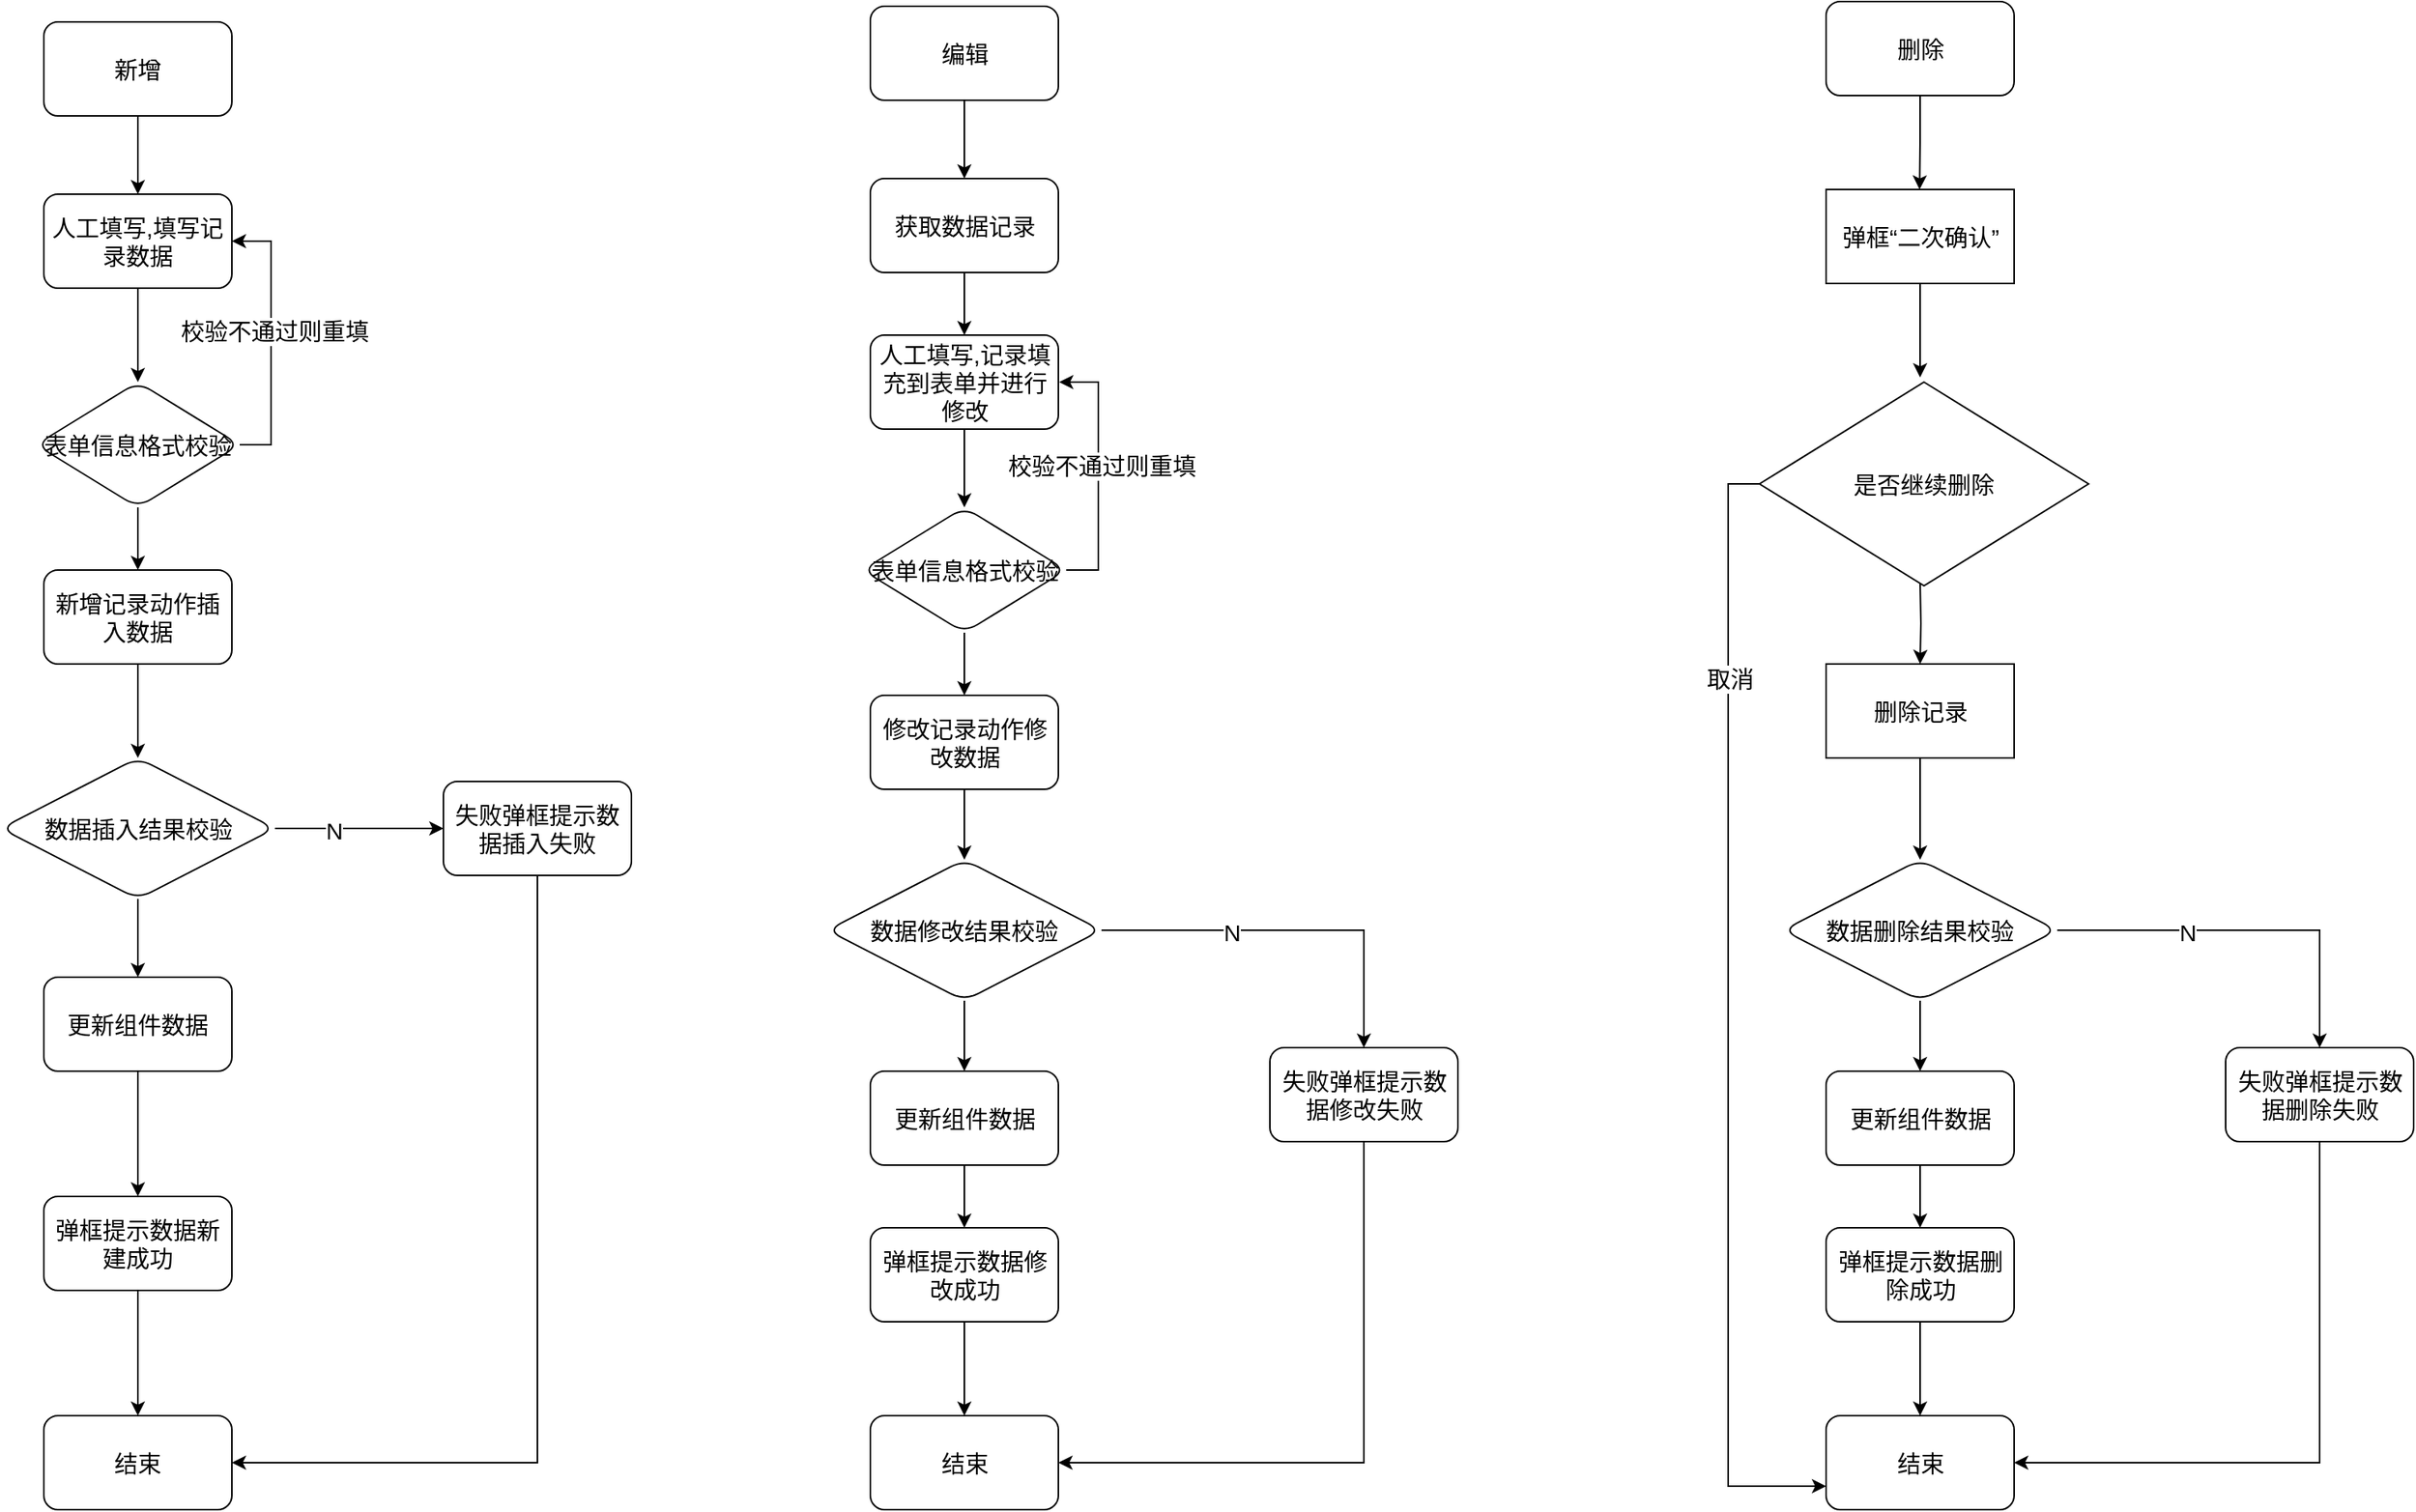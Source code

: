 <mxfile version="15.2.9" type="github">
  <diagram id="r2ST4qT8B5xv6jexlV2r" name="Page-1">
    <mxGraphModel dx="1783" dy="1053" grid="1" gridSize="10" guides="1" tooltips="1" connect="1" arrows="1" fold="1" page="1" pageScale="1" pageWidth="1654" pageHeight="2336" math="0" shadow="0">
      <root>
        <mxCell id="0" />
        <mxCell id="1" parent="0" />
        <mxCell id="i0WdFly-MCmuJcqnyeuZ-4" value="" style="edgeStyle=orthogonalEdgeStyle;rounded=0;orthogonalLoop=1;jettySize=auto;html=1;fontSize=15;" edge="1" parent="1" source="i0WdFly-MCmuJcqnyeuZ-2" target="i0WdFly-MCmuJcqnyeuZ-3">
          <mxGeometry relative="1" as="geometry" />
        </mxCell>
        <mxCell id="i0WdFly-MCmuJcqnyeuZ-2" value="新增" style="rounded=1;whiteSpace=wrap;html=1;fontSize=15;" vertex="1" parent="1">
          <mxGeometry x="70" y="50" width="120" height="60" as="geometry" />
        </mxCell>
        <mxCell id="i0WdFly-MCmuJcqnyeuZ-6" value="" style="edgeStyle=orthogonalEdgeStyle;rounded=0;orthogonalLoop=1;jettySize=auto;html=1;fontSize=15;" edge="1" parent="1" source="i0WdFly-MCmuJcqnyeuZ-3" target="i0WdFly-MCmuJcqnyeuZ-5">
          <mxGeometry relative="1" as="geometry" />
        </mxCell>
        <mxCell id="i0WdFly-MCmuJcqnyeuZ-3" value="人工填写,填写记录数据" style="whiteSpace=wrap;html=1;rounded=1;fontSize=15;" vertex="1" parent="1">
          <mxGeometry x="70" y="160" width="120" height="60" as="geometry" />
        </mxCell>
        <mxCell id="i0WdFly-MCmuJcqnyeuZ-7" style="edgeStyle=orthogonalEdgeStyle;rounded=0;orthogonalLoop=1;jettySize=auto;html=1;exitX=1;exitY=0.5;exitDx=0;exitDy=0;fontSize=15;" edge="1" parent="1" source="i0WdFly-MCmuJcqnyeuZ-5">
          <mxGeometry relative="1" as="geometry">
            <mxPoint x="190" y="190" as="targetPoint" />
            <Array as="points">
              <mxPoint x="215" y="320" />
              <mxPoint x="215" y="190" />
            </Array>
          </mxGeometry>
        </mxCell>
        <mxCell id="i0WdFly-MCmuJcqnyeuZ-8" value="校验不通过则重填" style="edgeLabel;html=1;align=center;verticalAlign=middle;resizable=0;points=[];fontSize=15;" vertex="1" connectable="0" parent="i0WdFly-MCmuJcqnyeuZ-7">
          <mxGeometry x="0.061" y="-2" relative="1" as="geometry">
            <mxPoint as="offset" />
          </mxGeometry>
        </mxCell>
        <mxCell id="i0WdFly-MCmuJcqnyeuZ-10" value="" style="edgeStyle=orthogonalEdgeStyle;rounded=0;orthogonalLoop=1;jettySize=auto;html=1;fontSize=15;" edge="1" parent="1" source="i0WdFly-MCmuJcqnyeuZ-5" target="i0WdFly-MCmuJcqnyeuZ-9">
          <mxGeometry relative="1" as="geometry" />
        </mxCell>
        <mxCell id="i0WdFly-MCmuJcqnyeuZ-5" value="表单信息格式校验" style="rhombus;whiteSpace=wrap;html=1;rounded=1;fontSize=15;" vertex="1" parent="1">
          <mxGeometry x="65" y="280" width="130" height="80" as="geometry" />
        </mxCell>
        <mxCell id="i0WdFly-MCmuJcqnyeuZ-12" value="" style="edgeStyle=orthogonalEdgeStyle;rounded=0;orthogonalLoop=1;jettySize=auto;html=1;fontSize=15;" edge="1" parent="1" source="i0WdFly-MCmuJcqnyeuZ-9" target="i0WdFly-MCmuJcqnyeuZ-11">
          <mxGeometry relative="1" as="geometry" />
        </mxCell>
        <mxCell id="i0WdFly-MCmuJcqnyeuZ-9" value="新增记录动作插入数据" style="rounded=1;whiteSpace=wrap;html=1;fontSize=15;" vertex="1" parent="1">
          <mxGeometry x="70" y="400" width="120" height="60" as="geometry" />
        </mxCell>
        <mxCell id="i0WdFly-MCmuJcqnyeuZ-14" value="" style="edgeStyle=orthogonalEdgeStyle;rounded=0;orthogonalLoop=1;jettySize=auto;html=1;fontSize=15;" edge="1" parent="1" source="i0WdFly-MCmuJcqnyeuZ-11" target="i0WdFly-MCmuJcqnyeuZ-13">
          <mxGeometry relative="1" as="geometry" />
        </mxCell>
        <mxCell id="i0WdFly-MCmuJcqnyeuZ-19" value="N" style="edgeLabel;html=1;align=center;verticalAlign=middle;resizable=0;points=[];fontSize=15;" vertex="1" connectable="0" parent="i0WdFly-MCmuJcqnyeuZ-14">
          <mxGeometry x="-0.314" y="-1" relative="1" as="geometry">
            <mxPoint as="offset" />
          </mxGeometry>
        </mxCell>
        <mxCell id="i0WdFly-MCmuJcqnyeuZ-16" value="" style="edgeStyle=orthogonalEdgeStyle;rounded=0;orthogonalLoop=1;jettySize=auto;html=1;fontSize=15;" edge="1" parent="1" source="i0WdFly-MCmuJcqnyeuZ-11" target="i0WdFly-MCmuJcqnyeuZ-15">
          <mxGeometry relative="1" as="geometry" />
        </mxCell>
        <mxCell id="i0WdFly-MCmuJcqnyeuZ-11" value="数据插入结果校验" style="rhombus;whiteSpace=wrap;html=1;rounded=1;fontSize=15;" vertex="1" parent="1">
          <mxGeometry x="42.5" y="520" width="175" height="90" as="geometry" />
        </mxCell>
        <mxCell id="i0WdFly-MCmuJcqnyeuZ-22" style="edgeStyle=orthogonalEdgeStyle;rounded=0;orthogonalLoop=1;jettySize=auto;html=1;entryX=1;entryY=0.5;entryDx=0;entryDy=0;fontSize=15;" edge="1" parent="1" source="i0WdFly-MCmuJcqnyeuZ-13" target="i0WdFly-MCmuJcqnyeuZ-20">
          <mxGeometry relative="1" as="geometry">
            <Array as="points">
              <mxPoint x="385" y="970" />
            </Array>
          </mxGeometry>
        </mxCell>
        <mxCell id="i0WdFly-MCmuJcqnyeuZ-13" value="失败弹框提示数据插入失败" style="whiteSpace=wrap;html=1;rounded=1;fontSize=15;" vertex="1" parent="1">
          <mxGeometry x="325" y="535" width="120" height="60" as="geometry" />
        </mxCell>
        <mxCell id="i0WdFly-MCmuJcqnyeuZ-18" value="" style="edgeStyle=orthogonalEdgeStyle;rounded=0;orthogonalLoop=1;jettySize=auto;html=1;fontSize=15;" edge="1" parent="1" source="i0WdFly-MCmuJcqnyeuZ-15" target="i0WdFly-MCmuJcqnyeuZ-17">
          <mxGeometry relative="1" as="geometry" />
        </mxCell>
        <mxCell id="i0WdFly-MCmuJcqnyeuZ-15" value="更新组件数据" style="rounded=1;whiteSpace=wrap;html=1;fontSize=15;" vertex="1" parent="1">
          <mxGeometry x="70" y="660" width="120" height="60" as="geometry" />
        </mxCell>
        <mxCell id="i0WdFly-MCmuJcqnyeuZ-21" value="" style="edgeStyle=orthogonalEdgeStyle;rounded=0;orthogonalLoop=1;jettySize=auto;html=1;fontSize=15;" edge="1" parent="1" source="i0WdFly-MCmuJcqnyeuZ-17" target="i0WdFly-MCmuJcqnyeuZ-20">
          <mxGeometry relative="1" as="geometry" />
        </mxCell>
        <mxCell id="i0WdFly-MCmuJcqnyeuZ-17" value="弹框提示数据新建成功" style="rounded=1;whiteSpace=wrap;html=1;fontSize=15;" vertex="1" parent="1">
          <mxGeometry x="70" y="800" width="120" height="60" as="geometry" />
        </mxCell>
        <mxCell id="i0WdFly-MCmuJcqnyeuZ-20" value="结束" style="whiteSpace=wrap;html=1;rounded=1;fontSize=15;" vertex="1" parent="1">
          <mxGeometry x="70" y="940" width="120" height="60" as="geometry" />
        </mxCell>
        <mxCell id="i0WdFly-MCmuJcqnyeuZ-45" value="" style="edgeStyle=orthogonalEdgeStyle;rounded=0;orthogonalLoop=1;jettySize=auto;html=1;fontSize=15;" edge="1" parent="1" source="i0WdFly-MCmuJcqnyeuZ-24" target="i0WdFly-MCmuJcqnyeuZ-44">
          <mxGeometry relative="1" as="geometry" />
        </mxCell>
        <mxCell id="i0WdFly-MCmuJcqnyeuZ-24" value="编辑" style="rounded=1;whiteSpace=wrap;html=1;fontSize=15;" vertex="1" parent="1">
          <mxGeometry x="597.5" y="40" width="120" height="60" as="geometry" />
        </mxCell>
        <mxCell id="i0WdFly-MCmuJcqnyeuZ-25" value="" style="edgeStyle=orthogonalEdgeStyle;rounded=0;orthogonalLoop=1;jettySize=auto;html=1;fontSize=15;" edge="1" parent="1" source="i0WdFly-MCmuJcqnyeuZ-26" target="i0WdFly-MCmuJcqnyeuZ-30">
          <mxGeometry relative="1" as="geometry" />
        </mxCell>
        <mxCell id="i0WdFly-MCmuJcqnyeuZ-26" value="人工填写,记录填充到表单并进行修改" style="whiteSpace=wrap;html=1;rounded=1;fontSize=15;" vertex="1" parent="1">
          <mxGeometry x="597.5" y="250" width="120" height="60" as="geometry" />
        </mxCell>
        <mxCell id="i0WdFly-MCmuJcqnyeuZ-27" style="edgeStyle=orthogonalEdgeStyle;rounded=0;orthogonalLoop=1;jettySize=auto;html=1;exitX=1;exitY=0.5;exitDx=0;exitDy=0;fontSize=15;" edge="1" parent="1" source="i0WdFly-MCmuJcqnyeuZ-30">
          <mxGeometry relative="1" as="geometry">
            <mxPoint x="718" y="280" as="targetPoint" />
            <Array as="points">
              <mxPoint x="743" y="400" />
              <mxPoint x="743" y="280" />
              <mxPoint x="718" y="280" />
            </Array>
          </mxGeometry>
        </mxCell>
        <mxCell id="i0WdFly-MCmuJcqnyeuZ-28" value="校验不通过则重填" style="edgeLabel;html=1;align=center;verticalAlign=middle;resizable=0;points=[];fontSize=15;" vertex="1" connectable="0" parent="i0WdFly-MCmuJcqnyeuZ-27">
          <mxGeometry x="0.061" y="-2" relative="1" as="geometry">
            <mxPoint as="offset" />
          </mxGeometry>
        </mxCell>
        <mxCell id="i0WdFly-MCmuJcqnyeuZ-29" value="" style="edgeStyle=orthogonalEdgeStyle;rounded=0;orthogonalLoop=1;jettySize=auto;html=1;fontSize=15;" edge="1" parent="1" source="i0WdFly-MCmuJcqnyeuZ-30" target="i0WdFly-MCmuJcqnyeuZ-32">
          <mxGeometry relative="1" as="geometry" />
        </mxCell>
        <mxCell id="i0WdFly-MCmuJcqnyeuZ-30" value="表单信息格式校验" style="rhombus;whiteSpace=wrap;html=1;rounded=1;fontSize=15;" vertex="1" parent="1">
          <mxGeometry x="592.5" y="360" width="130" height="80" as="geometry" />
        </mxCell>
        <mxCell id="i0WdFly-MCmuJcqnyeuZ-31" value="" style="edgeStyle=orthogonalEdgeStyle;rounded=0;orthogonalLoop=1;jettySize=auto;html=1;fontSize=15;" edge="1" parent="1" source="i0WdFly-MCmuJcqnyeuZ-32" target="i0WdFly-MCmuJcqnyeuZ-36">
          <mxGeometry relative="1" as="geometry" />
        </mxCell>
        <mxCell id="i0WdFly-MCmuJcqnyeuZ-32" value="修改记录动作修改数据" style="rounded=1;whiteSpace=wrap;html=1;fontSize=15;" vertex="1" parent="1">
          <mxGeometry x="597.5" y="480" width="120" height="60" as="geometry" />
        </mxCell>
        <mxCell id="i0WdFly-MCmuJcqnyeuZ-33" value="" style="edgeStyle=orthogonalEdgeStyle;rounded=0;orthogonalLoop=1;jettySize=auto;html=1;fontSize=15;" edge="1" parent="1" source="i0WdFly-MCmuJcqnyeuZ-36" target="i0WdFly-MCmuJcqnyeuZ-38">
          <mxGeometry relative="1" as="geometry" />
        </mxCell>
        <mxCell id="i0WdFly-MCmuJcqnyeuZ-34" value="N" style="edgeLabel;html=1;align=center;verticalAlign=middle;resizable=0;points=[];fontSize=15;" vertex="1" connectable="0" parent="i0WdFly-MCmuJcqnyeuZ-33">
          <mxGeometry x="-0.314" y="-1" relative="1" as="geometry">
            <mxPoint as="offset" />
          </mxGeometry>
        </mxCell>
        <mxCell id="i0WdFly-MCmuJcqnyeuZ-35" value="" style="edgeStyle=orthogonalEdgeStyle;rounded=0;orthogonalLoop=1;jettySize=auto;html=1;fontSize=15;" edge="1" parent="1" source="i0WdFly-MCmuJcqnyeuZ-36" target="i0WdFly-MCmuJcqnyeuZ-40">
          <mxGeometry relative="1" as="geometry" />
        </mxCell>
        <mxCell id="i0WdFly-MCmuJcqnyeuZ-36" value="数据修改结果校验" style="rhombus;whiteSpace=wrap;html=1;rounded=1;fontSize=15;" vertex="1" parent="1">
          <mxGeometry x="570" y="585" width="175" height="90" as="geometry" />
        </mxCell>
        <mxCell id="i0WdFly-MCmuJcqnyeuZ-37" style="edgeStyle=orthogonalEdgeStyle;rounded=0;orthogonalLoop=1;jettySize=auto;html=1;entryX=1;entryY=0.5;entryDx=0;entryDy=0;fontSize=15;" edge="1" parent="1" source="i0WdFly-MCmuJcqnyeuZ-38" target="i0WdFly-MCmuJcqnyeuZ-43">
          <mxGeometry relative="1" as="geometry">
            <Array as="points">
              <mxPoint x="913" y="970" />
            </Array>
          </mxGeometry>
        </mxCell>
        <mxCell id="i0WdFly-MCmuJcqnyeuZ-38" value="失败弹框提示数据修改失败" style="whiteSpace=wrap;html=1;rounded=1;fontSize=15;" vertex="1" parent="1">
          <mxGeometry x="852.5" y="705" width="120" height="60" as="geometry" />
        </mxCell>
        <mxCell id="i0WdFly-MCmuJcqnyeuZ-39" value="" style="edgeStyle=orthogonalEdgeStyle;rounded=0;orthogonalLoop=1;jettySize=auto;html=1;fontSize=15;" edge="1" parent="1" source="i0WdFly-MCmuJcqnyeuZ-40" target="i0WdFly-MCmuJcqnyeuZ-42">
          <mxGeometry relative="1" as="geometry" />
        </mxCell>
        <mxCell id="i0WdFly-MCmuJcqnyeuZ-40" value="更新组件数据" style="rounded=1;whiteSpace=wrap;html=1;fontSize=15;" vertex="1" parent="1">
          <mxGeometry x="597.5" y="720" width="120" height="60" as="geometry" />
        </mxCell>
        <mxCell id="i0WdFly-MCmuJcqnyeuZ-41" value="" style="edgeStyle=orthogonalEdgeStyle;rounded=0;orthogonalLoop=1;jettySize=auto;html=1;fontSize=15;" edge="1" parent="1" source="i0WdFly-MCmuJcqnyeuZ-42" target="i0WdFly-MCmuJcqnyeuZ-43">
          <mxGeometry relative="1" as="geometry" />
        </mxCell>
        <mxCell id="i0WdFly-MCmuJcqnyeuZ-42" value="弹框提示数据修改成功" style="rounded=1;whiteSpace=wrap;html=1;fontSize=15;" vertex="1" parent="1">
          <mxGeometry x="597.5" y="820" width="120" height="60" as="geometry" />
        </mxCell>
        <mxCell id="i0WdFly-MCmuJcqnyeuZ-43" value="结束" style="whiteSpace=wrap;html=1;rounded=1;fontSize=15;" vertex="1" parent="1">
          <mxGeometry x="597.5" y="940" width="120" height="60" as="geometry" />
        </mxCell>
        <mxCell id="i0WdFly-MCmuJcqnyeuZ-46" value="" style="edgeStyle=orthogonalEdgeStyle;rounded=0;orthogonalLoop=1;jettySize=auto;html=1;fontSize=15;" edge="1" parent="1" source="i0WdFly-MCmuJcqnyeuZ-44" target="i0WdFly-MCmuJcqnyeuZ-26">
          <mxGeometry relative="1" as="geometry" />
        </mxCell>
        <mxCell id="i0WdFly-MCmuJcqnyeuZ-44" value="获取数据记录" style="rounded=1;whiteSpace=wrap;html=1;fontSize=15;" vertex="1" parent="1">
          <mxGeometry x="597.5" y="150" width="120" height="60" as="geometry" />
        </mxCell>
        <mxCell id="i0WdFly-MCmuJcqnyeuZ-48" style="edgeStyle=orthogonalEdgeStyle;rounded=0;orthogonalLoop=1;jettySize=auto;html=1;exitX=0.5;exitY=1;exitDx=0;exitDy=0;fontSize=15;" edge="1" parent="1" source="i0WdFly-MCmuJcqnyeuZ-47">
          <mxGeometry relative="1" as="geometry">
            <mxPoint x="1267.167" y="157" as="targetPoint" />
          </mxGeometry>
        </mxCell>
        <mxCell id="i0WdFly-MCmuJcqnyeuZ-47" value="删除" style="rounded=1;whiteSpace=wrap;html=1;fontSize=15;" vertex="1" parent="1">
          <mxGeometry x="1207.5" y="37" width="120" height="60" as="geometry" />
        </mxCell>
        <mxCell id="i0WdFly-MCmuJcqnyeuZ-51" value="" style="edgeStyle=orthogonalEdgeStyle;rounded=0;orthogonalLoop=1;jettySize=auto;html=1;fontSize=15;" edge="1" parent="1" source="i0WdFly-MCmuJcqnyeuZ-49">
          <mxGeometry relative="1" as="geometry">
            <mxPoint x="1267.5" y="277" as="targetPoint" />
          </mxGeometry>
        </mxCell>
        <mxCell id="i0WdFly-MCmuJcqnyeuZ-49" value="弹框“二次确认”" style="rounded=0;whiteSpace=wrap;html=1;fontSize=15;" vertex="1" parent="1">
          <mxGeometry x="1207.5" y="157" width="120" height="60" as="geometry" />
        </mxCell>
        <mxCell id="i0WdFly-MCmuJcqnyeuZ-64" value="" style="edgeStyle=orthogonalEdgeStyle;rounded=0;orthogonalLoop=1;jettySize=auto;html=1;fontSize=15;" edge="1" parent="1" target="i0WdFly-MCmuJcqnyeuZ-52">
          <mxGeometry relative="1" as="geometry">
            <mxPoint x="1267.5" y="407" as="sourcePoint" />
          </mxGeometry>
        </mxCell>
        <mxCell id="i0WdFly-MCmuJcqnyeuZ-66" style="edgeStyle=orthogonalEdgeStyle;rounded=0;orthogonalLoop=1;jettySize=auto;html=1;entryX=0;entryY=0.75;entryDx=0;entryDy=0;fontSize=15;" edge="1" parent="1" source="i0WdFly-MCmuJcqnyeuZ-50" target="i0WdFly-MCmuJcqnyeuZ-63">
          <mxGeometry relative="1" as="geometry">
            <Array as="points">
              <mxPoint x="1145" y="345" />
              <mxPoint x="1145" y="985" />
            </Array>
          </mxGeometry>
        </mxCell>
        <mxCell id="i0WdFly-MCmuJcqnyeuZ-67" value="取消" style="edgeLabel;html=1;align=center;verticalAlign=middle;resizable=0;points=[];fontSize=15;" vertex="1" connectable="0" parent="i0WdFly-MCmuJcqnyeuZ-66">
          <mxGeometry x="-0.602" y="1" relative="1" as="geometry">
            <mxPoint as="offset" />
          </mxGeometry>
        </mxCell>
        <mxCell id="i0WdFly-MCmuJcqnyeuZ-50" value="是否继续删除" style="rhombus;whiteSpace=wrap;html=1;rounded=0;fontSize=15;" vertex="1" parent="1">
          <mxGeometry x="1165" y="280" width="210" height="130" as="geometry" />
        </mxCell>
        <mxCell id="i0WdFly-MCmuJcqnyeuZ-65" value="" style="edgeStyle=orthogonalEdgeStyle;rounded=0;orthogonalLoop=1;jettySize=auto;html=1;fontSize=15;" edge="1" parent="1" source="i0WdFly-MCmuJcqnyeuZ-52" target="i0WdFly-MCmuJcqnyeuZ-56">
          <mxGeometry relative="1" as="geometry" />
        </mxCell>
        <mxCell id="i0WdFly-MCmuJcqnyeuZ-52" value="删除记录" style="rounded=0;whiteSpace=wrap;html=1;fontSize=15;" vertex="1" parent="1">
          <mxGeometry x="1207.5" y="460" width="120" height="60" as="geometry" />
        </mxCell>
        <mxCell id="i0WdFly-MCmuJcqnyeuZ-53" value="" style="edgeStyle=orthogonalEdgeStyle;rounded=0;orthogonalLoop=1;jettySize=auto;html=1;fontSize=15;" edge="1" parent="1" source="i0WdFly-MCmuJcqnyeuZ-56" target="i0WdFly-MCmuJcqnyeuZ-58">
          <mxGeometry relative="1" as="geometry" />
        </mxCell>
        <mxCell id="i0WdFly-MCmuJcqnyeuZ-54" value="N" style="edgeLabel;html=1;align=center;verticalAlign=middle;resizable=0;points=[];fontSize=15;" vertex="1" connectable="0" parent="i0WdFly-MCmuJcqnyeuZ-53">
          <mxGeometry x="-0.314" y="-1" relative="1" as="geometry">
            <mxPoint as="offset" />
          </mxGeometry>
        </mxCell>
        <mxCell id="i0WdFly-MCmuJcqnyeuZ-55" value="" style="edgeStyle=orthogonalEdgeStyle;rounded=0;orthogonalLoop=1;jettySize=auto;html=1;fontSize=15;" edge="1" parent="1" source="i0WdFly-MCmuJcqnyeuZ-56" target="i0WdFly-MCmuJcqnyeuZ-60">
          <mxGeometry relative="1" as="geometry" />
        </mxCell>
        <mxCell id="i0WdFly-MCmuJcqnyeuZ-56" value="数据删除结果校验" style="rhombus;whiteSpace=wrap;html=1;rounded=1;fontSize=15;" vertex="1" parent="1">
          <mxGeometry x="1180" y="585" width="175" height="90" as="geometry" />
        </mxCell>
        <mxCell id="i0WdFly-MCmuJcqnyeuZ-57" style="edgeStyle=orthogonalEdgeStyle;rounded=0;orthogonalLoop=1;jettySize=auto;html=1;entryX=1;entryY=0.5;entryDx=0;entryDy=0;fontSize=15;" edge="1" parent="1" source="i0WdFly-MCmuJcqnyeuZ-58" target="i0WdFly-MCmuJcqnyeuZ-63">
          <mxGeometry relative="1" as="geometry">
            <Array as="points">
              <mxPoint x="1523" y="970" />
            </Array>
          </mxGeometry>
        </mxCell>
        <mxCell id="i0WdFly-MCmuJcqnyeuZ-58" value="失败弹框提示数据删除失败" style="whiteSpace=wrap;html=1;rounded=1;fontSize=15;" vertex="1" parent="1">
          <mxGeometry x="1462.5" y="705" width="120" height="60" as="geometry" />
        </mxCell>
        <mxCell id="i0WdFly-MCmuJcqnyeuZ-59" value="" style="edgeStyle=orthogonalEdgeStyle;rounded=0;orthogonalLoop=1;jettySize=auto;html=1;fontSize=15;" edge="1" parent="1" source="i0WdFly-MCmuJcqnyeuZ-60" target="i0WdFly-MCmuJcqnyeuZ-62">
          <mxGeometry relative="1" as="geometry" />
        </mxCell>
        <mxCell id="i0WdFly-MCmuJcqnyeuZ-60" value="更新组件数据" style="rounded=1;whiteSpace=wrap;html=1;fontSize=15;" vertex="1" parent="1">
          <mxGeometry x="1207.5" y="720" width="120" height="60" as="geometry" />
        </mxCell>
        <mxCell id="i0WdFly-MCmuJcqnyeuZ-61" value="" style="edgeStyle=orthogonalEdgeStyle;rounded=0;orthogonalLoop=1;jettySize=auto;html=1;fontSize=15;" edge="1" parent="1" source="i0WdFly-MCmuJcqnyeuZ-62" target="i0WdFly-MCmuJcqnyeuZ-63">
          <mxGeometry relative="1" as="geometry" />
        </mxCell>
        <mxCell id="i0WdFly-MCmuJcqnyeuZ-62" value="弹框提示数据删除成功" style="rounded=1;whiteSpace=wrap;html=1;fontSize=15;" vertex="1" parent="1">
          <mxGeometry x="1207.5" y="820" width="120" height="60" as="geometry" />
        </mxCell>
        <mxCell id="i0WdFly-MCmuJcqnyeuZ-63" value="结束" style="whiteSpace=wrap;html=1;rounded=1;fontSize=15;" vertex="1" parent="1">
          <mxGeometry x="1207.5" y="940" width="120" height="60" as="geometry" />
        </mxCell>
      </root>
    </mxGraphModel>
  </diagram>
</mxfile>
